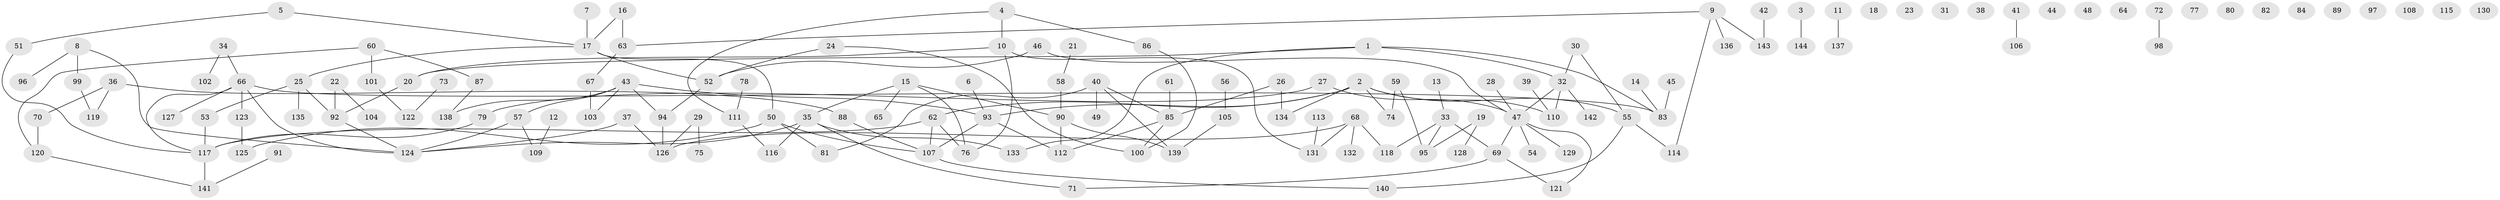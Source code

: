 // coarse degree distribution, {6: 0.049019607843137254, 8: 0.0196078431372549, 1: 0.28431372549019607, 5: 0.049019607843137254, 2: 0.22549019607843138, 3: 0.11764705882352941, 0: 0.17647058823529413, 4: 0.049019607843137254, 11: 0.00980392156862745, 7: 0.00980392156862745, 10: 0.00980392156862745}
// Generated by graph-tools (version 1.1) at 2025/23/03/03/25 07:23:25]
// undirected, 144 vertices, 157 edges
graph export_dot {
graph [start="1"]
  node [color=gray90,style=filled];
  1;
  2;
  3;
  4;
  5;
  6;
  7;
  8;
  9;
  10;
  11;
  12;
  13;
  14;
  15;
  16;
  17;
  18;
  19;
  20;
  21;
  22;
  23;
  24;
  25;
  26;
  27;
  28;
  29;
  30;
  31;
  32;
  33;
  34;
  35;
  36;
  37;
  38;
  39;
  40;
  41;
  42;
  43;
  44;
  45;
  46;
  47;
  48;
  49;
  50;
  51;
  52;
  53;
  54;
  55;
  56;
  57;
  58;
  59;
  60;
  61;
  62;
  63;
  64;
  65;
  66;
  67;
  68;
  69;
  70;
  71;
  72;
  73;
  74;
  75;
  76;
  77;
  78;
  79;
  80;
  81;
  82;
  83;
  84;
  85;
  86;
  87;
  88;
  89;
  90;
  91;
  92;
  93;
  94;
  95;
  96;
  97;
  98;
  99;
  100;
  101;
  102;
  103;
  104;
  105;
  106;
  107;
  108;
  109;
  110;
  111;
  112;
  113;
  114;
  115;
  116;
  117;
  118;
  119;
  120;
  121;
  122;
  123;
  124;
  125;
  126;
  127;
  128;
  129;
  130;
  131;
  132;
  133;
  134;
  135;
  136;
  137;
  138;
  139;
  140;
  141;
  142;
  143;
  144;
  1 -- 20;
  1 -- 32;
  1 -- 83;
  1 -- 133;
  2 -- 55;
  2 -- 62;
  2 -- 74;
  2 -- 93;
  2 -- 110;
  2 -- 134;
  3 -- 144;
  4 -- 10;
  4 -- 86;
  4 -- 111;
  5 -- 17;
  5 -- 51;
  6 -- 93;
  7 -- 17;
  8 -- 96;
  8 -- 99;
  8 -- 124;
  9 -- 63;
  9 -- 114;
  9 -- 136;
  9 -- 143;
  10 -- 20;
  10 -- 76;
  10 -- 131;
  11 -- 137;
  12 -- 109;
  13 -- 33;
  14 -- 83;
  15 -- 35;
  15 -- 65;
  15 -- 76;
  15 -- 90;
  16 -- 17;
  16 -- 63;
  17 -- 25;
  17 -- 50;
  17 -- 52;
  19 -- 95;
  19 -- 128;
  20 -- 92;
  21 -- 58;
  22 -- 92;
  22 -- 104;
  24 -- 52;
  24 -- 100;
  25 -- 53;
  25 -- 92;
  25 -- 135;
  26 -- 85;
  26 -- 134;
  27 -- 47;
  27 -- 79;
  28 -- 47;
  29 -- 75;
  29 -- 126;
  30 -- 32;
  30 -- 55;
  32 -- 47;
  32 -- 110;
  32 -- 142;
  33 -- 69;
  33 -- 95;
  33 -- 118;
  34 -- 66;
  34 -- 102;
  35 -- 71;
  35 -- 116;
  35 -- 124;
  35 -- 133;
  36 -- 70;
  36 -- 88;
  36 -- 119;
  37 -- 124;
  37 -- 126;
  39 -- 110;
  40 -- 49;
  40 -- 81;
  40 -- 85;
  40 -- 139;
  41 -- 106;
  42 -- 143;
  43 -- 57;
  43 -- 93;
  43 -- 94;
  43 -- 103;
  43 -- 138;
  45 -- 83;
  46 -- 47;
  46 -- 52;
  47 -- 54;
  47 -- 69;
  47 -- 121;
  47 -- 129;
  50 -- 81;
  50 -- 107;
  50 -- 125;
  51 -- 117;
  52 -- 94;
  53 -- 117;
  55 -- 114;
  55 -- 140;
  56 -- 105;
  57 -- 109;
  57 -- 124;
  58 -- 90;
  59 -- 74;
  59 -- 95;
  60 -- 87;
  60 -- 101;
  60 -- 120;
  61 -- 85;
  62 -- 76;
  62 -- 107;
  62 -- 117;
  63 -- 67;
  66 -- 83;
  66 -- 117;
  66 -- 123;
  66 -- 124;
  66 -- 127;
  67 -- 103;
  68 -- 118;
  68 -- 126;
  68 -- 131;
  68 -- 132;
  69 -- 71;
  69 -- 121;
  70 -- 120;
  72 -- 98;
  73 -- 122;
  78 -- 111;
  79 -- 117;
  85 -- 100;
  85 -- 112;
  86 -- 100;
  87 -- 138;
  88 -- 107;
  90 -- 112;
  90 -- 139;
  91 -- 141;
  92 -- 124;
  93 -- 107;
  93 -- 112;
  94 -- 126;
  99 -- 119;
  101 -- 122;
  105 -- 139;
  107 -- 140;
  111 -- 116;
  113 -- 131;
  117 -- 141;
  120 -- 141;
  123 -- 125;
}
